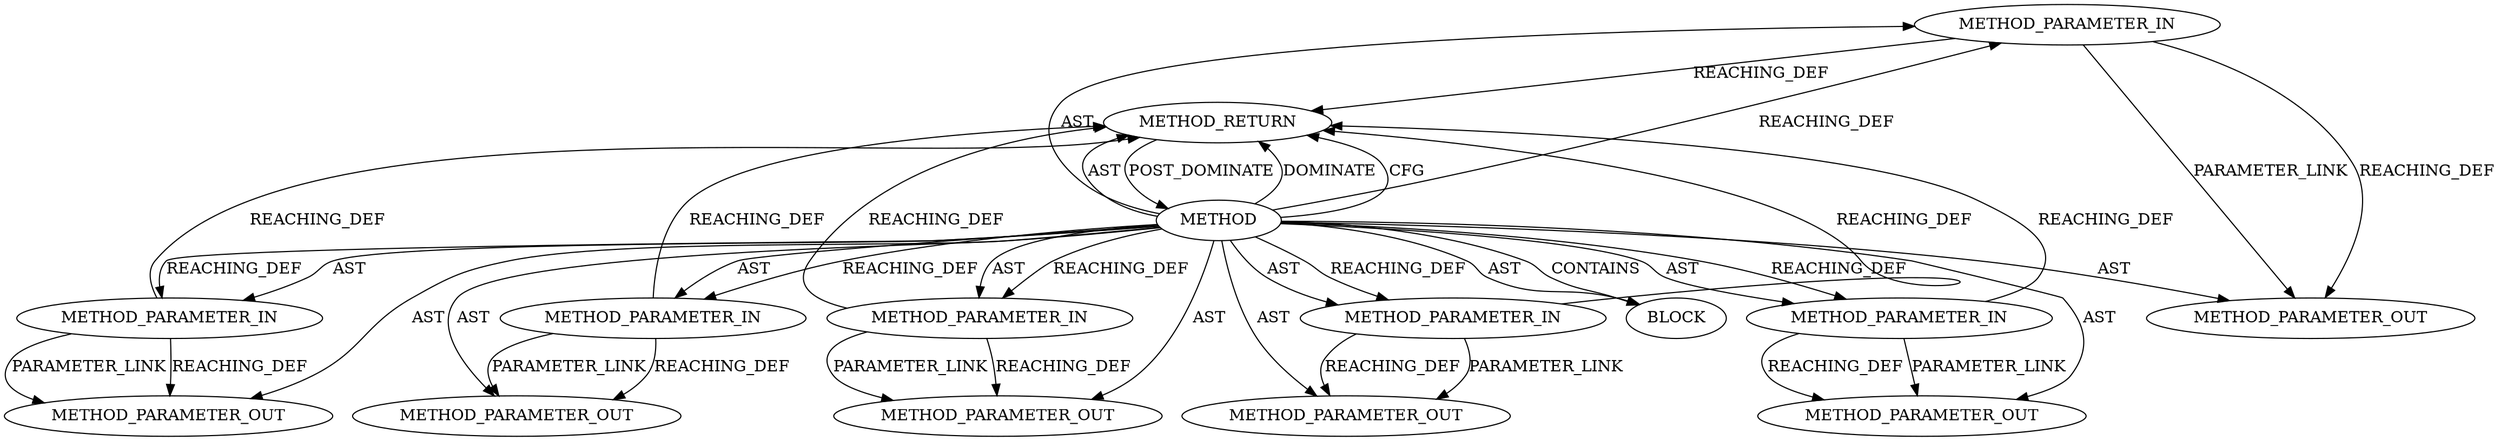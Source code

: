 digraph {
  12518 [label=METHOD_PARAMETER_IN ORDER=1 CODE="p1" IS_VARIADIC=false TYPE_FULL_NAME="ANY" EVALUATION_STRATEGY="BY_VALUE" INDEX=1 NAME="p1"]
  13460 [label=METHOD_PARAMETER_OUT ORDER=5 CODE="p5" IS_VARIADIC=false TYPE_FULL_NAME="ANY" EVALUATION_STRATEGY="BY_VALUE" INDEX=5 NAME="p5"]
  12521 [label=METHOD_PARAMETER_IN ORDER=4 CODE="p4" IS_VARIADIC=false TYPE_FULL_NAME="ANY" EVALUATION_STRATEGY="BY_VALUE" INDEX=4 NAME="p4"]
  13458 [label=METHOD_PARAMETER_OUT ORDER=3 CODE="p3" IS_VARIADIC=false TYPE_FULL_NAME="ANY" EVALUATION_STRATEGY="BY_VALUE" INDEX=3 NAME="p3"]
  12523 [label=METHOD_PARAMETER_IN ORDER=6 CODE="p6" IS_VARIADIC=false TYPE_FULL_NAME="ANY" EVALUATION_STRATEGY="BY_VALUE" INDEX=6 NAME="p6"]
  12525 [label=METHOD_RETURN ORDER=2 CODE="RET" TYPE_FULL_NAME="ANY" EVALUATION_STRATEGY="BY_VALUE"]
  13456 [label=METHOD_PARAMETER_OUT ORDER=1 CODE="p1" IS_VARIADIC=false TYPE_FULL_NAME="ANY" EVALUATION_STRATEGY="BY_VALUE" INDEX=1 NAME="p1"]
  12524 [label=BLOCK ORDER=1 ARGUMENT_INDEX=1 CODE="<empty>" TYPE_FULL_NAME="ANY"]
  12522 [label=METHOD_PARAMETER_IN ORDER=5 CODE="p5" IS_VARIADIC=false TYPE_FULL_NAME="ANY" EVALUATION_STRATEGY="BY_VALUE" INDEX=5 NAME="p5"]
  12519 [label=METHOD_PARAMETER_IN ORDER=2 CODE="p2" IS_VARIADIC=false TYPE_FULL_NAME="ANY" EVALUATION_STRATEGY="BY_VALUE" INDEX=2 NAME="p2"]
  12520 [label=METHOD_PARAMETER_IN ORDER=3 CODE="p3" IS_VARIADIC=false TYPE_FULL_NAME="ANY" EVALUATION_STRATEGY="BY_VALUE" INDEX=3 NAME="p3"]
  13457 [label=METHOD_PARAMETER_OUT ORDER=2 CODE="p2" IS_VARIADIC=false TYPE_FULL_NAME="ANY" EVALUATION_STRATEGY="BY_VALUE" INDEX=2 NAME="p2"]
  13461 [label=METHOD_PARAMETER_OUT ORDER=6 CODE="p6" IS_VARIADIC=false TYPE_FULL_NAME="ANY" EVALUATION_STRATEGY="BY_VALUE" INDEX=6 NAME="p6"]
  12517 [label=METHOD AST_PARENT_TYPE="NAMESPACE_BLOCK" AST_PARENT_FULL_NAME="<global>" ORDER=0 CODE="<empty>" FULL_NAME="sg_alloc_table_from_pages" IS_EXTERNAL=true FILENAME="<empty>" SIGNATURE="" NAME="sg_alloc_table_from_pages"]
  13459 [label=METHOD_PARAMETER_OUT ORDER=4 CODE="p4" IS_VARIADIC=false TYPE_FULL_NAME="ANY" EVALUATION_STRATEGY="BY_VALUE" INDEX=4 NAME="p4"]
  12517 -> 13457 [label=AST ]
  12521 -> 12525 [label=REACHING_DEF VARIABLE="p4"]
  12517 -> 13459 [label=AST ]
  12522 -> 13460 [label=REACHING_DEF VARIABLE="p5"]
  12518 -> 13456 [label=PARAMETER_LINK ]
  12517 -> 12525 [label=DOMINATE ]
  12523 -> 13461 [label=PARAMETER_LINK ]
  12518 -> 12525 [label=REACHING_DEF VARIABLE="p1"]
  12517 -> 12525 [label=CFG ]
  12521 -> 13459 [label=REACHING_DEF VARIABLE="p4"]
  12523 -> 12525 [label=REACHING_DEF VARIABLE="p6"]
  12517 -> 12522 [label=REACHING_DEF VARIABLE=""]
  12520 -> 13458 [label=PARAMETER_LINK ]
  12517 -> 12519 [label=REACHING_DEF VARIABLE=""]
  12519 -> 13457 [label=PARAMETER_LINK ]
  12517 -> 12520 [label=AST ]
  12517 -> 13458 [label=AST ]
  12522 -> 13460 [label=PARAMETER_LINK ]
  12517 -> 12524 [label=CONTAINS ]
  12517 -> 12524 [label=AST ]
  12517 -> 12520 [label=REACHING_DEF VARIABLE=""]
  12517 -> 12519 [label=AST ]
  12522 -> 12525 [label=REACHING_DEF VARIABLE="p5"]
  12525 -> 12517 [label=POST_DOMINATE ]
  12517 -> 13456 [label=AST ]
  12520 -> 13458 [label=REACHING_DEF VARIABLE="p3"]
  12518 -> 13456 [label=REACHING_DEF VARIABLE="p1"]
  12517 -> 12523 [label=REACHING_DEF VARIABLE=""]
  12521 -> 13459 [label=PARAMETER_LINK ]
  12517 -> 12518 [label=AST ]
  12517 -> 12521 [label=AST ]
  12517 -> 13460 [label=AST ]
  12519 -> 12525 [label=REACHING_DEF VARIABLE="p2"]
  12517 -> 12525 [label=AST ]
  12517 -> 13461 [label=AST ]
  12523 -> 13461 [label=REACHING_DEF VARIABLE="p6"]
  12517 -> 12521 [label=REACHING_DEF VARIABLE=""]
  12519 -> 13457 [label=REACHING_DEF VARIABLE="p2"]
  12520 -> 12525 [label=REACHING_DEF VARIABLE="p3"]
  12517 -> 12523 [label=AST ]
  12517 -> 12522 [label=AST ]
  12517 -> 12518 [label=REACHING_DEF VARIABLE=""]
}
